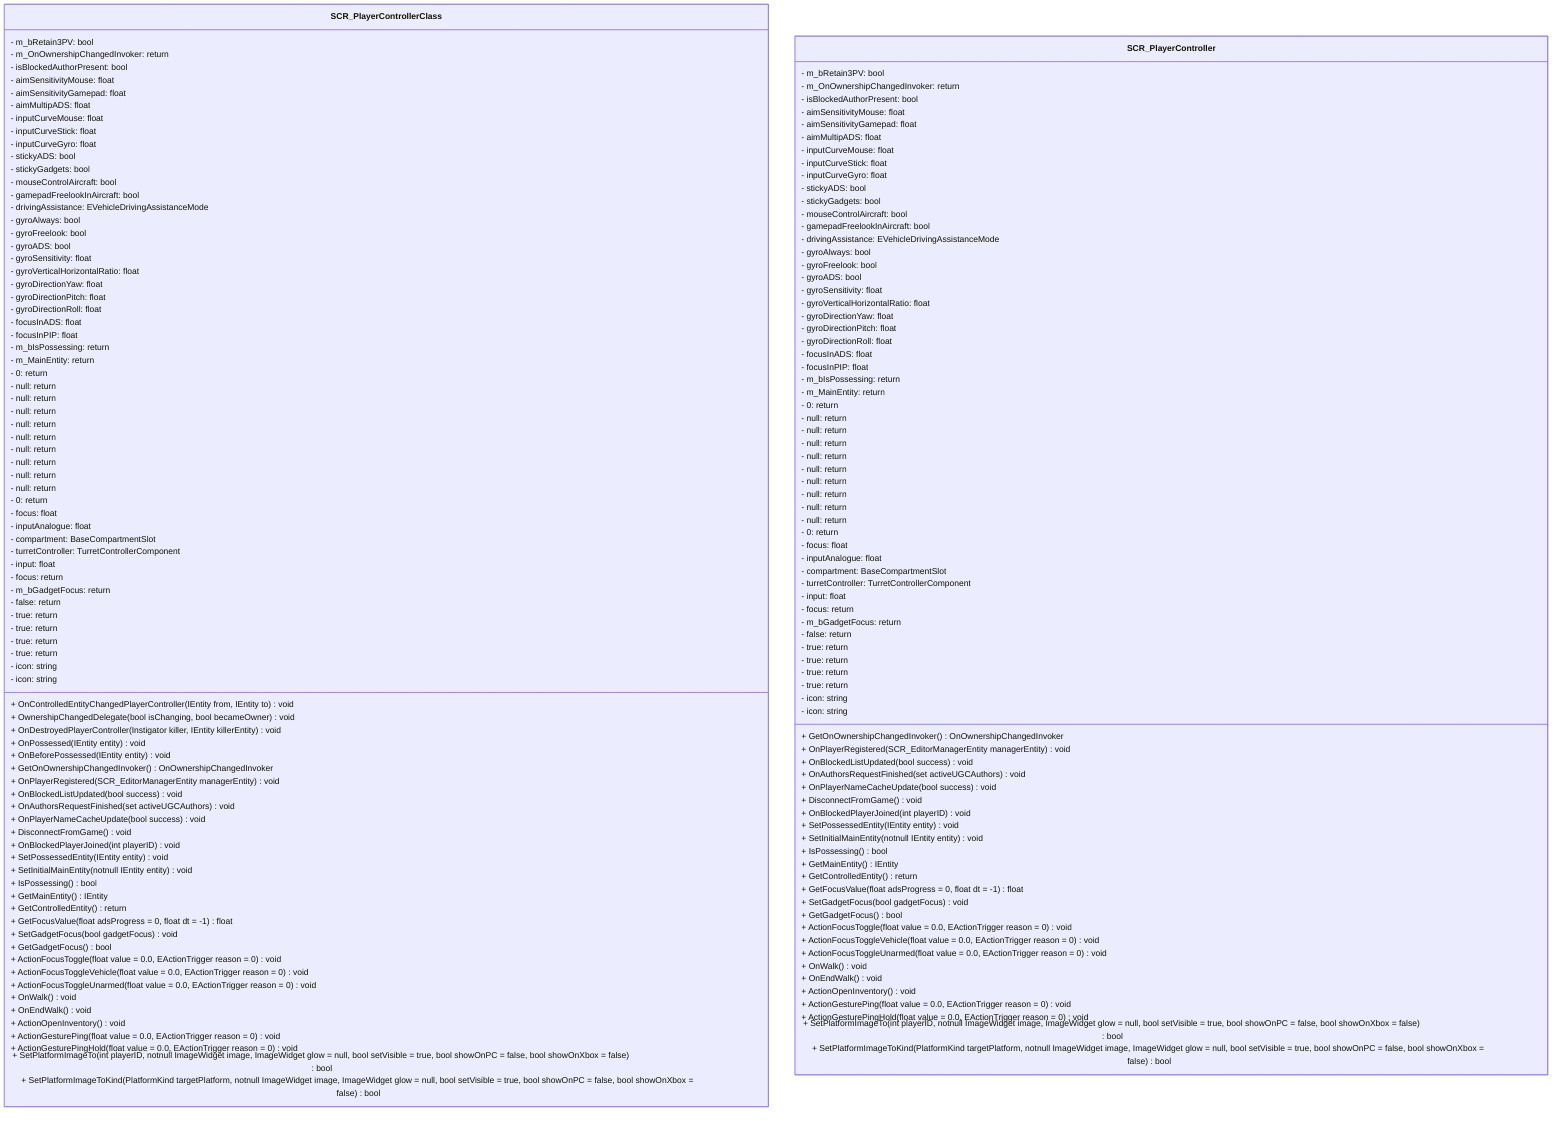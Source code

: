 classDiagram

    class SCR_PlayerControllerClass {
        - m_bRetain3PV: bool
        - m_OnOwnershipChangedInvoker: return
        - isBlockedAuthorPresent: bool
        - aimSensitivityMouse: float
        - aimSensitivityGamepad: float
        - aimMultipADS: float
        - inputCurveMouse: float
        - inputCurveStick: float
        - inputCurveGyro: float
        - stickyADS: bool
        - stickyGadgets: bool
        - mouseControlAircraft: bool
        - gamepadFreelookInAircraft: bool
        - drivingAssistance: EVehicleDrivingAssistanceMode
        - gyroAlways: bool
        - gyroFreelook: bool
        - gyroADS: bool
        - gyroSensitivity: float
        - gyroVerticalHorizontalRatio: float
        - gyroDirectionYaw: float
        - gyroDirectionPitch: float
        - gyroDirectionRoll: float
        - focusInADS: float
        - focusInPIP: float
        - m_bIsPossessing: return
        - m_MainEntity: return
        - 0: return
        - null: return
        - null: return
        - null: return
        - null: return
        - null: return
        - null: return
        - null: return
        - null: return
        - null: return
        - 0: return
        - focus: float
        - inputAnalogue: float
        - compartment: BaseCompartmentSlot
        - turretController: TurretControllerComponent
        - input: float
        - focus: return
        - m_bGadgetFocus: return
        - false: return
        - true: return
        - true: return
        - true: return
        - true: return
        - icon: string
        - icon: string
        + OnControlledEntityChangedPlayerController(IEntity from, IEntity to) void
        + OwnershipChangedDelegate(bool isChanging, bool becameOwner) void
        + OnDestroyedPlayerController(Instigator killer, IEntity killerEntity) void
        + OnPossessed(IEntity entity) void
        + OnBeforePossessed(IEntity entity) void
        + GetOnOwnershipChangedInvoker() OnOwnershipChangedInvoker
        + OnPlayerRegistered(SCR_EditorManagerEntity managerEntity) void
        + OnBlockedListUpdated(bool success) void
        + OnAuthorsRequestFinished(set<SCR_EditableEntityAuthor> activeUGCAuthors) void
        + OnPlayerNameCacheUpdate(bool success) void
        + DisconnectFromGame() void
        + OnBlockedPlayerJoined(int playerID) void
        + SetPossessedEntity(IEntity entity) void
        + SetInitialMainEntity(notnull IEntity entity) void
        + IsPossessing() bool
        + GetMainEntity() IEntity
        + GetControlledEntity() return
        + GetFocusValue(float adsProgress = 0, float dt = -1) float
        + SetGadgetFocus(bool gadgetFocus) void
        + GetGadgetFocus() bool
        + ActionFocusToggle(float value = 0.0, EActionTrigger reason = 0) void
        + ActionFocusToggleVehicle(float value = 0.0, EActionTrigger reason = 0) void
        + ActionFocusToggleUnarmed(float value = 0.0, EActionTrigger reason = 0) void
        + OnWalk() void
        + OnEndWalk() void
        + ActionOpenInventory() void
        + ActionGesturePing(float value = 0.0, EActionTrigger reason = 0) void
        + ActionGesturePingHold(float value = 0.0, EActionTrigger reason = 0) void
        + SetPlatformImageTo(int playerID, notnull ImageWidget image, ImageWidget glow = null, bool setVisible = true, bool showOnPC = false, bool showOnXbox = false) bool
        + SetPlatformImageToKind(PlatformKind targetPlatform, notnull ImageWidget image, ImageWidget glow = null, bool setVisible = true, bool showOnPC = false, bool showOnXbox = false) bool
    }

    class SCR_PlayerController {
        - m_bRetain3PV: bool
        - m_OnOwnershipChangedInvoker: return
        - isBlockedAuthorPresent: bool
        - aimSensitivityMouse: float
        - aimSensitivityGamepad: float
        - aimMultipADS: float
        - inputCurveMouse: float
        - inputCurveStick: float
        - inputCurveGyro: float
        - stickyADS: bool
        - stickyGadgets: bool
        - mouseControlAircraft: bool
        - gamepadFreelookInAircraft: bool
        - drivingAssistance: EVehicleDrivingAssistanceMode
        - gyroAlways: bool
        - gyroFreelook: bool
        - gyroADS: bool
        - gyroSensitivity: float
        - gyroVerticalHorizontalRatio: float
        - gyroDirectionYaw: float
        - gyroDirectionPitch: float
        - gyroDirectionRoll: float
        - focusInADS: float
        - focusInPIP: float
        - m_bIsPossessing: return
        - m_MainEntity: return
        - 0: return
        - null: return
        - null: return
        - null: return
        - null: return
        - null: return
        - null: return
        - null: return
        - null: return
        - null: return
        - 0: return
        - focus: float
        - inputAnalogue: float
        - compartment: BaseCompartmentSlot
        - turretController: TurretControllerComponent
        - input: float
        - focus: return
        - m_bGadgetFocus: return
        - false: return
        - true: return
        - true: return
        - true: return
        - true: return
        - icon: string
        - icon: string
        + GetOnOwnershipChangedInvoker() OnOwnershipChangedInvoker
        + OnPlayerRegistered(SCR_EditorManagerEntity managerEntity) void
        + OnBlockedListUpdated(bool success) void
        + OnAuthorsRequestFinished(set<SCR_EditableEntityAuthor> activeUGCAuthors) void
        + OnPlayerNameCacheUpdate(bool success) void
        + DisconnectFromGame() void
        + OnBlockedPlayerJoined(int playerID) void
        + SetPossessedEntity(IEntity entity) void
        + SetInitialMainEntity(notnull IEntity entity) void
        + IsPossessing() bool
        + GetMainEntity() IEntity
        + GetControlledEntity() return
        + GetFocusValue(float adsProgress = 0, float dt = -1) float
        + SetGadgetFocus(bool gadgetFocus) void
        + GetGadgetFocus() bool
        + ActionFocusToggle(float value = 0.0, EActionTrigger reason = 0) void
        + ActionFocusToggleVehicle(float value = 0.0, EActionTrigger reason = 0) void
        + ActionFocusToggleUnarmed(float value = 0.0, EActionTrigger reason = 0) void
        + OnWalk() void
        + OnEndWalk() void
        + ActionOpenInventory() void
        + ActionGesturePing(float value = 0.0, EActionTrigger reason = 0) void
        + ActionGesturePingHold(float value = 0.0, EActionTrigger reason = 0) void
        + SetPlatformImageTo(int playerID, notnull ImageWidget image, ImageWidget glow = null, bool setVisible = true, bool showOnPC = false, bool showOnXbox = false) bool
        + SetPlatformImageToKind(PlatformKind targetPlatform, notnull ImageWidget image, ImageWidget glow = null, bool setVisible = true, bool showOnPC = false, bool showOnXbox = false) bool
    }